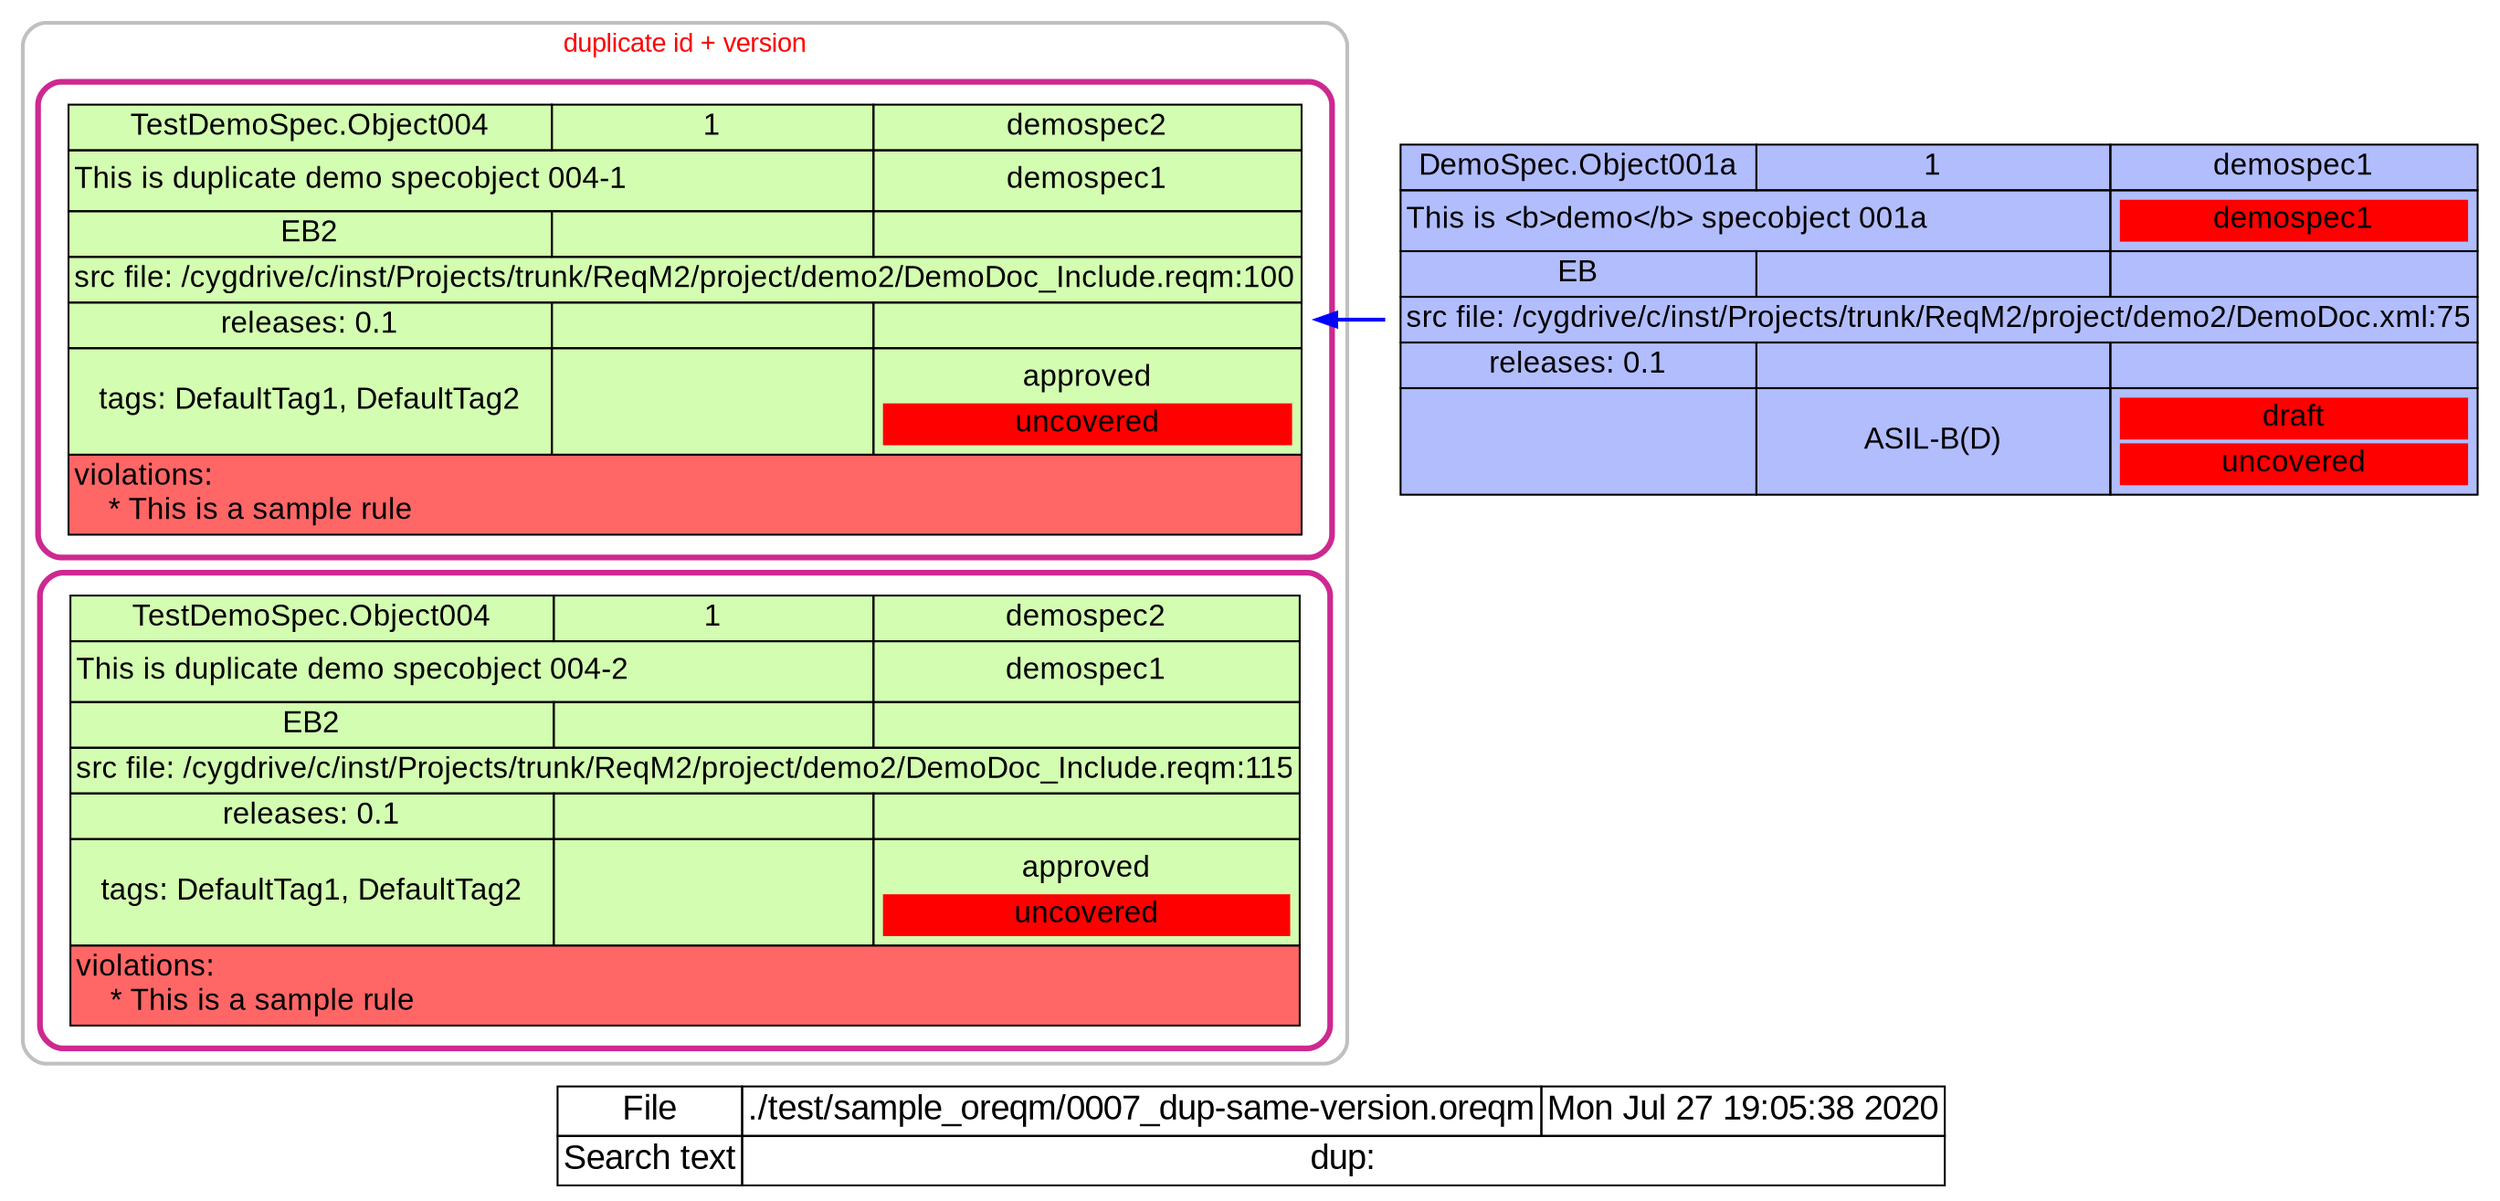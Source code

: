 digraph "" {
  rankdir="RL"
  node [shape=plaintext fontname="Arial" fontsize=16]
  edge [color="blue",dir="forward",arrowhead="normal",arrowtail="normal"];

subgraph "cluster_TestDemoSpec.Object004_dups" { color=grey penwidth=2 label="duplicate id + version" fontcolor="red" fontname="Arial" labelloc="t" style="rounded"
subgraph "cluster_TestDemoSpec.Object004" { id="sel_TestDemoSpec.Object004" color=maroon3 penwidth=3 label="" style="rounded"
  "TestDemoSpec.Object004" [id="TestDemoSpec.Object004" label=<
      <TABLE BGCOLOR="#D3FDB1" BORDER="0" CELLSPACING="0" CELLBORDER="1" COLOR="black" >
        <TR><TD CELLSPACING="0" >TestDemoSpec.Object004</TD><TD>1</TD><TD>demospec2</TD></TR>
        <TR><TD COLSPAN="2" ALIGN="LEFT">This is duplicate demo specobject 004-1<BR ALIGN="LEFT"/></TD><TD><TABLE BORDER="0"><TR><TD>demospec1</TD></TR></TABLE></TD></TR>
        <TR><TD>EB2<BR ALIGN="LEFT"/></TD><TD></TD><TD></TD></TR>
        <TR><TD COLSPAN="3" ALIGN="LEFT">src file: /cygdrive/c/inst/Projects/trunk/ReqM2/project/demo2/DemoDoc_Include.reqm:100<BR ALIGN="LEFT"/></TD></TR>
        <TR><TD>releases: 0.1<BR ALIGN="LEFT"/></TD><TD></TD><TD></TD></TR>
        <TR><TD>tags: DefaultTag1, DefaultTag2</TD><TD></TD><TD><TABLE BORDER="0"><TR><TD >approved</TD></TR><TR><TD BGCOLOR="red">uncovered</TD></TR></TABLE></TD></TR>
        <TR><TD COLSPAN="3" ALIGN="LEFT" BGCOLOR="#FF6666">violations:<BR ALIGN="LEFT"/>  &nbsp;&nbsp;* This is a sample rule<BR ALIGN="LEFT"/></TD></TR>
      </TABLE>>];
}

subgraph "cluster_TestDemoSpec.Object004:1" { id="sel_TestDemoSpec.Object004:1" color=maroon3 penwidth=3 label="" style="rounded"
  "TestDemoSpec.Object004:1" [id="TestDemoSpec.Object004:1" label=<
      <TABLE BGCOLOR="#D3FDB1" BORDER="0" CELLSPACING="0" CELLBORDER="1" COLOR="black" >
        <TR><TD CELLSPACING="0" >TestDemoSpec.Object004</TD><TD>1</TD><TD>demospec2</TD></TR>
        <TR><TD COLSPAN="2" ALIGN="LEFT">This is duplicate demo specobject 004-2<BR ALIGN="LEFT"/></TD><TD><TABLE BORDER="0"><TR><TD>demospec1</TD></TR></TABLE></TD></TR>
        <TR><TD>EB2<BR ALIGN="LEFT"/></TD><TD></TD><TD></TD></TR>
        <TR><TD COLSPAN="3" ALIGN="LEFT">src file: /cygdrive/c/inst/Projects/trunk/ReqM2/project/demo2/DemoDoc_Include.reqm:115<BR ALIGN="LEFT"/></TD></TR>
        <TR><TD>releases: 0.1<BR ALIGN="LEFT"/></TD><TD></TD><TD></TD></TR>
        <TR><TD>tags: DefaultTag1, DefaultTag2</TD><TD></TD><TD><TABLE BORDER="0"><TR><TD >approved</TD></TR><TR><TD BGCOLOR="red">uncovered</TD></TR></TABLE></TD></TR>
        <TR><TD COLSPAN="3" ALIGN="LEFT" BGCOLOR="#FF6666">violations:<BR ALIGN="LEFT"/>  &nbsp;&nbsp;* This is a sample rule<BR ALIGN="LEFT"/></TD></TR>
      </TABLE>>];
}

}

  "DemoSpec.Object001a" [id="DemoSpec.Object001a" label=<
      <TABLE BGCOLOR="#B1BDFD" BORDER="0" CELLSPACING="0" CELLBORDER="1" COLOR="black" >
        <TR><TD CELLSPACING="0" >DemoSpec.Object001a</TD><TD>1</TD><TD>demospec1</TD></TR>
        <TR><TD COLSPAN="2" ALIGN="LEFT">This is &lt;b&gt;demo&lt;/b&gt; specobject 001a<BR ALIGN="LEFT"/></TD><TD><TABLE BORDER="0"><TR><TD BGCOLOR="red">demospec1</TD></TR></TABLE></TD></TR>
        <TR><TD>EB<BR ALIGN="LEFT"/></TD><TD></TD><TD></TD></TR>
        <TR><TD COLSPAN="3" ALIGN="LEFT">src file: /cygdrive/c/inst/Projects/trunk/ReqM2/project/demo2/DemoDoc.xml:75<BR ALIGN="LEFT"/></TD></TR>
        <TR><TD>releases: 0.1<BR ALIGN="LEFT"/></TD><TD></TD><TD></TD></TR>
        <TR><TD></TD><TD>ASIL-B(D)</TD><TD><TABLE BORDER="0"><TR><TD BGCOLOR="red">draft</TD></TR><TR><TD BGCOLOR="red">uncovered</TD></TR></TABLE></TD></TR>
      </TABLE>>];


  # Edges
  "DemoSpec.Object001a" -> "TestDemoSpec.Object004" [style=bold fontname="Arial" label=""];

  label=<
    <table border="0" cellspacing="0" cellborder="1">
      <tr><td cellspacing="0" >File</td><td>./test/sample_oreqm/0007_dup-same-version.oreqm</td><td>Mon Jul 27 19:05:38 2020</td></tr>
      <tr><td>Search text</td><td colspan="2">dup:<BR ALIGN="LEFT"/></td></tr>
    </table>>
  labelloc=b
  fontsize=18
  fontcolor=black
  fontname="Arial"

}
